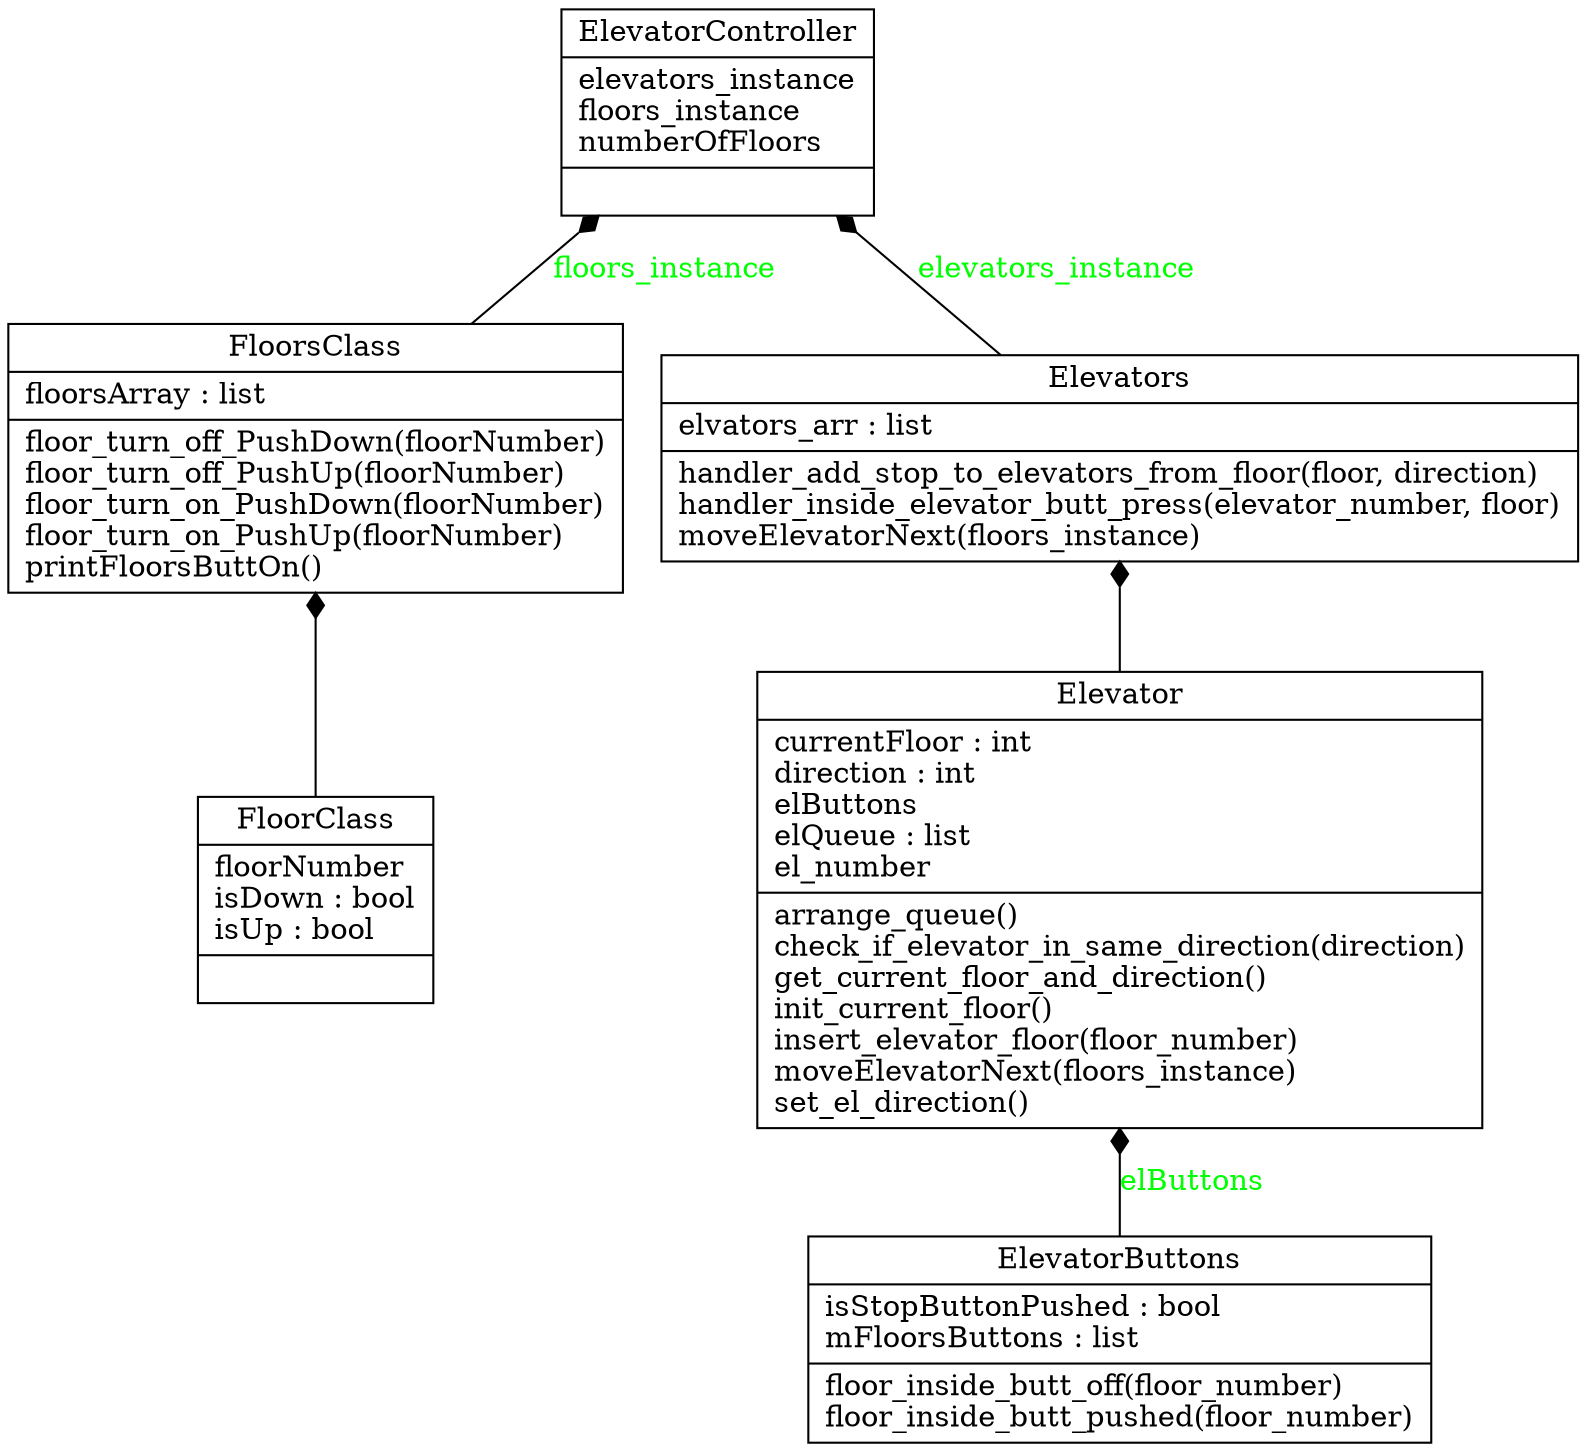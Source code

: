digraph "classes" {
charset="utf-8"
rankdir=BT
"0" [label="{Elevator|currentFloor : int\ldirection : int\lelButtons\lelQueue : list\lel_number\l|arrange_queue()\lcheck_if_elevator_in_same_direction(direction)\lget_current_floor_and_direction()\linit_current_floor()\linsert_elevator_floor(floor_number)\lmoveElevatorNext(floors_instance)\lset_el_direction()\l}", shape="record"];
"1" [label="{ElevatorButtons|isStopButtonPushed : bool\lmFloorsButtons : list\l|floor_inside_butt_off(floor_number)\lfloor_inside_butt_pushed(floor_number)\l}", shape="record"];
"2" [label="{ElevatorController|elevators_instance\lfloors_instance\lnumberOfFloors\l|}", shape="record"];
"3" [label="{Elevators|elvators_arr : list\l|handler_add_stop_to_elevators_from_floor(floor, direction)\lhandler_inside_elevator_butt_press(elevator_number, floor)\lmoveElevatorNext(floors_instance)\l}", shape="record"];
"4" [label="{FloorClass|floorNumber\lisDown : bool\lisUp : bool\l|}", shape="record"];
"5" [label="{FloorsClass|floorsArray : list\l|floor_turn_off_PushDown(floorNumber)\lfloor_turn_off_PushUp(floorNumber)\lfloor_turn_on_PushDown(floorNumber)\lfloor_turn_on_PushUp(floorNumber)\lprintFloorsButtOn()\l}", shape="record"];



"1" -> "0" [arrowhead="diamond", arrowtail="none", fontcolor="green", label="elButtons", style="solid"];

"3" -> "2" [arrowhead="diamond", arrowtail="none", fontcolor="green", label="elevators_instance", style="solid"];
"0" -> "3" [arrowhead="diamond", arrowtail="none", fontcolor="black",  style="solid"];

"5" -> "2" [arrowhead="diamond", arrowtail="none", fontcolor="green", label="floors_instance", style="solid"];
"4" -> "5" [arrowhead="diamond", arrowtail="none", fontcolor="black",  style="solid"];


}
